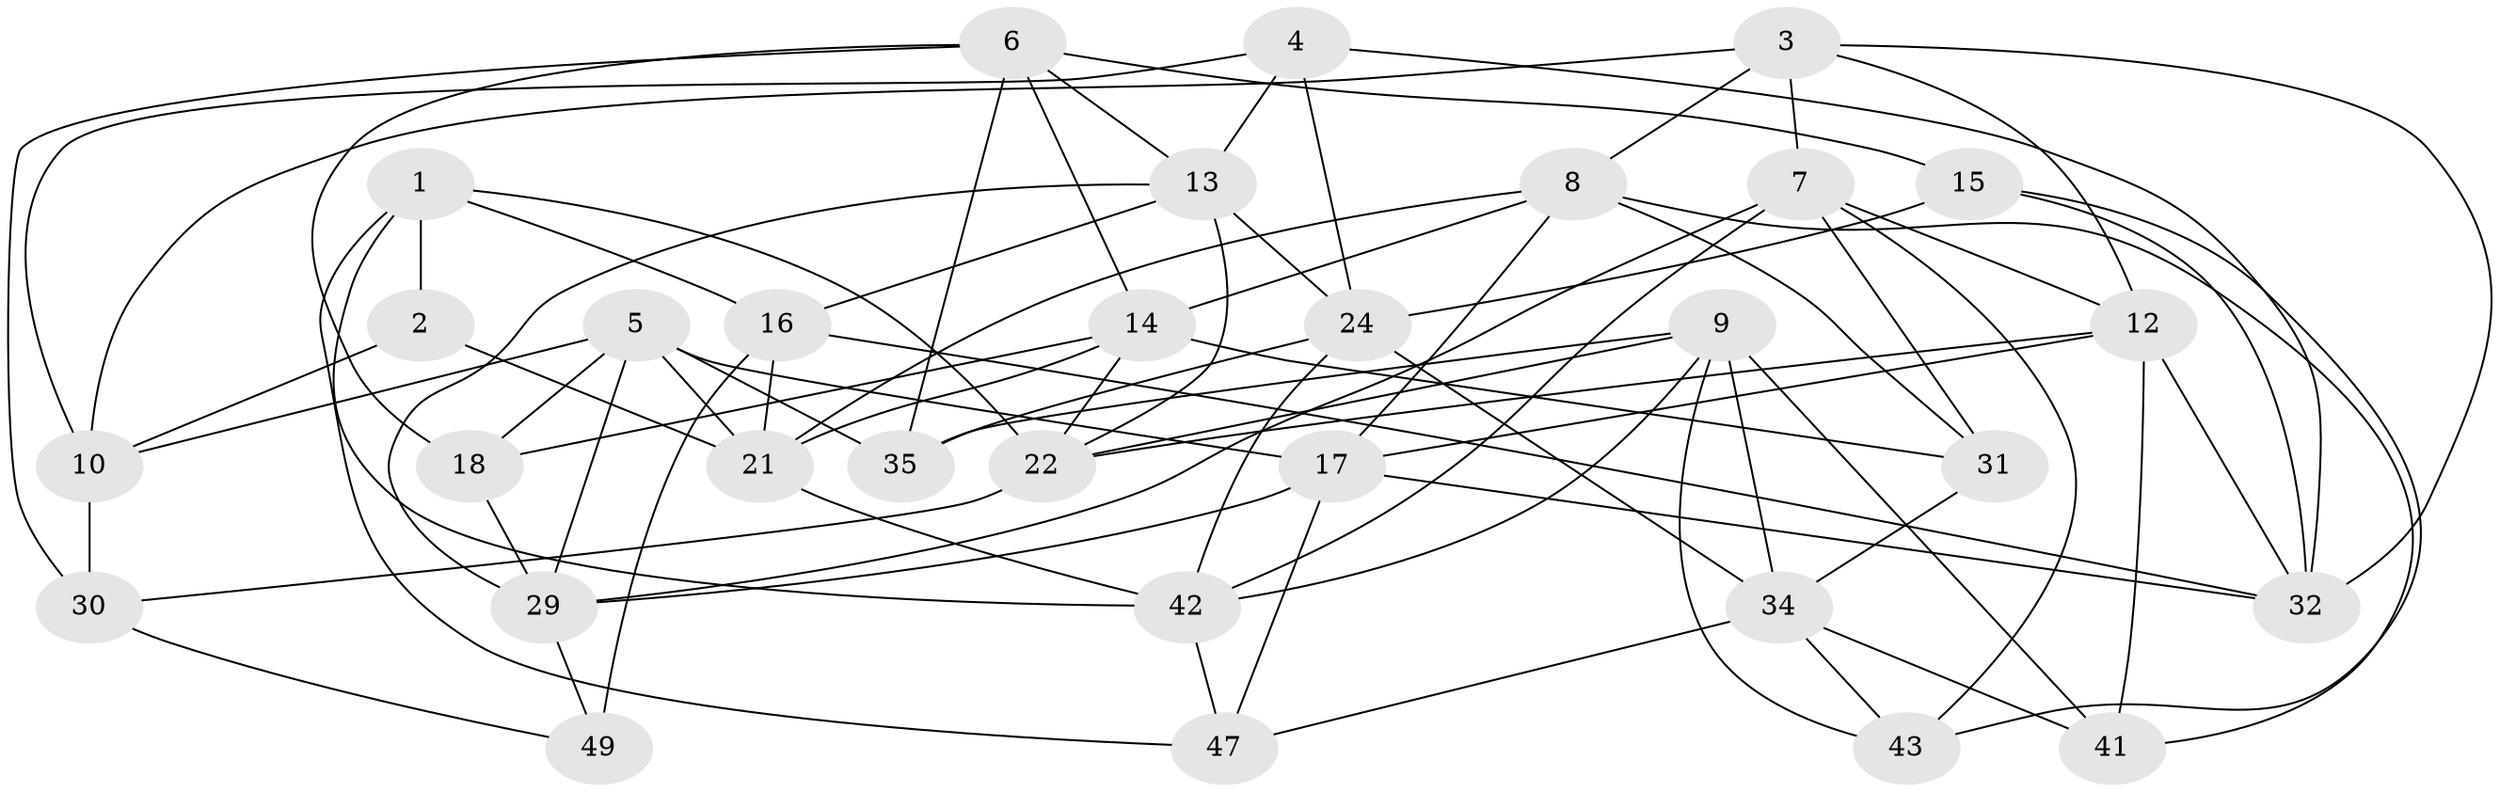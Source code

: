 // Generated by graph-tools (version 1.1) at 2025/24/03/03/25 07:24:27]
// undirected, 31 vertices, 79 edges
graph export_dot {
graph [start="1"]
  node [color=gray90,style=filled];
  1 [super="+28"];
  2;
  3 [super="+25"];
  4;
  5 [super="+51"];
  6 [super="+40"];
  7 [super="+37"];
  8 [super="+11"];
  9 [super="+46"];
  10 [super="+20"];
  12 [super="+48"];
  13 [super="+19"];
  14 [super="+23"];
  15;
  16 [super="+39"];
  17 [super="+36"];
  18;
  21 [super="+27"];
  22 [super="+44"];
  24 [super="+26"];
  29 [super="+33"];
  30;
  31;
  32 [super="+38"];
  34 [super="+45"];
  35;
  41;
  42 [super="+50"];
  43;
  47;
  49;
  1 -- 42;
  1 -- 2 [weight=2];
  1 -- 16;
  1 -- 47;
  1 -- 22;
  2 -- 10;
  2 -- 21;
  3 -- 8;
  3 -- 12;
  3 -- 32;
  3 -- 10 [weight=2];
  3 -- 7;
  4 -- 13;
  4 -- 32;
  4 -- 24;
  4 -- 10;
  5 -- 18;
  5 -- 21;
  5 -- 29;
  5 -- 10;
  5 -- 35;
  5 -- 17;
  6 -- 30;
  6 -- 35;
  6 -- 15;
  6 -- 18;
  6 -- 14;
  6 -- 13;
  7 -- 43;
  7 -- 12;
  7 -- 42;
  7 -- 29;
  7 -- 31;
  8 -- 21;
  8 -- 41;
  8 -- 17;
  8 -- 14;
  8 -- 31;
  9 -- 35;
  9 -- 42;
  9 -- 43;
  9 -- 41;
  9 -- 34;
  9 -- 22;
  10 -- 30;
  12 -- 17;
  12 -- 22;
  12 -- 41;
  12 -- 32;
  13 -- 29;
  13 -- 16;
  13 -- 24;
  13 -- 22;
  14 -- 18;
  14 -- 31;
  14 -- 21;
  14 -- 22;
  15 -- 32;
  15 -- 43;
  15 -- 24;
  16 -- 49 [weight=2];
  16 -- 32;
  16 -- 21;
  17 -- 29;
  17 -- 32;
  17 -- 47;
  18 -- 29;
  21 -- 42;
  22 -- 30;
  24 -- 42;
  24 -- 34;
  24 -- 35;
  29 -- 49;
  30 -- 49;
  31 -- 34;
  34 -- 41;
  34 -- 43;
  34 -- 47;
  42 -- 47;
}
